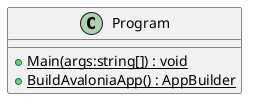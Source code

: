 @startuml
class Program {
    + {static} Main(args:string[]) : void
    + {static} BuildAvaloniaApp() : AppBuilder
}
@enduml
